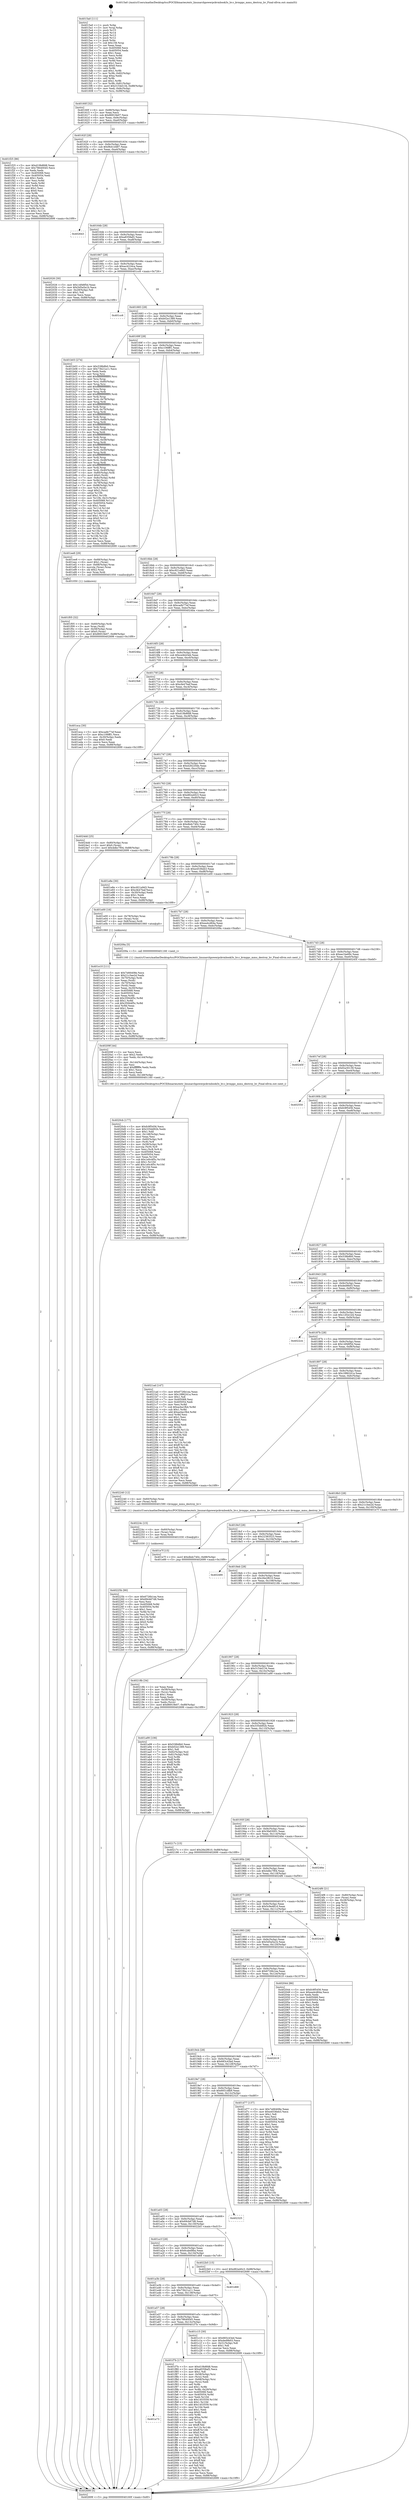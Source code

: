 digraph "0x4015a0" {
  label = "0x4015a0 (/mnt/c/Users/mathe/Desktop/tcc/POCII/binaries/extr_linuxarchpowerpckvmbook3s_hv.c_kvmppc_mmu_destroy_hv_Final-ollvm.out::main(0))"
  labelloc = "t"
  node[shape=record]

  Entry [label="",width=0.3,height=0.3,shape=circle,fillcolor=black,style=filled]
  "0x40160f" [label="{
     0x40160f [32]\l
     | [instrs]\l
     &nbsp;&nbsp;0x40160f \<+6\>: mov -0x88(%rbp),%eax\l
     &nbsp;&nbsp;0x401615 \<+2\>: mov %eax,%ecx\l
     &nbsp;&nbsp;0x401617 \<+6\>: sub $0x86919e07,%ecx\l
     &nbsp;&nbsp;0x40161d \<+6\>: mov %eax,-0x9c(%rbp)\l
     &nbsp;&nbsp;0x401623 \<+6\>: mov %ecx,-0xa0(%rbp)\l
     &nbsp;&nbsp;0x401629 \<+6\>: je 0000000000401f25 \<main+0x985\>\l
  }"]
  "0x401f25" [label="{
     0x401f25 [86]\l
     | [instrs]\l
     &nbsp;&nbsp;0x401f25 \<+5\>: mov $0xd19b8fd8,%eax\l
     &nbsp;&nbsp;0x401f2a \<+5\>: mov $0x78640045,%ecx\l
     &nbsp;&nbsp;0x401f2f \<+2\>: xor %edx,%edx\l
     &nbsp;&nbsp;0x401f31 \<+7\>: mov 0x405068,%esi\l
     &nbsp;&nbsp;0x401f38 \<+7\>: mov 0x405054,%edi\l
     &nbsp;&nbsp;0x401f3f \<+3\>: sub $0x1,%edx\l
     &nbsp;&nbsp;0x401f42 \<+3\>: mov %esi,%r8d\l
     &nbsp;&nbsp;0x401f45 \<+3\>: add %edx,%r8d\l
     &nbsp;&nbsp;0x401f48 \<+4\>: imul %r8d,%esi\l
     &nbsp;&nbsp;0x401f4c \<+3\>: and $0x1,%esi\l
     &nbsp;&nbsp;0x401f4f \<+3\>: cmp $0x0,%esi\l
     &nbsp;&nbsp;0x401f52 \<+4\>: sete %r9b\l
     &nbsp;&nbsp;0x401f56 \<+3\>: cmp $0xa,%edi\l
     &nbsp;&nbsp;0x401f59 \<+4\>: setl %r10b\l
     &nbsp;&nbsp;0x401f5d \<+3\>: mov %r9b,%r11b\l
     &nbsp;&nbsp;0x401f60 \<+3\>: and %r10b,%r11b\l
     &nbsp;&nbsp;0x401f63 \<+3\>: xor %r10b,%r9b\l
     &nbsp;&nbsp;0x401f66 \<+3\>: or %r9b,%r11b\l
     &nbsp;&nbsp;0x401f69 \<+4\>: test $0x1,%r11b\l
     &nbsp;&nbsp;0x401f6d \<+3\>: cmovne %ecx,%eax\l
     &nbsp;&nbsp;0x401f70 \<+6\>: mov %eax,-0x88(%rbp)\l
     &nbsp;&nbsp;0x401f76 \<+5\>: jmp 0000000000402699 \<main+0x10f9\>\l
  }"]
  "0x40162f" [label="{
     0x40162f [28]\l
     | [instrs]\l
     &nbsp;&nbsp;0x40162f \<+5\>: jmp 0000000000401634 \<main+0x94\>\l
     &nbsp;&nbsp;0x401634 \<+6\>: mov -0x9c(%rbp),%eax\l
     &nbsp;&nbsp;0x40163a \<+5\>: sub $0x9b41d487,%eax\l
     &nbsp;&nbsp;0x40163f \<+6\>: mov %eax,-0xa4(%rbp)\l
     &nbsp;&nbsp;0x401645 \<+6\>: je 0000000000402643 \<main+0x10a3\>\l
  }"]
  Exit [label="",width=0.3,height=0.3,shape=circle,fillcolor=black,style=filled,peripheries=2]
  "0x402643" [label="{
     0x402643\l
  }", style=dashed]
  "0x40164b" [label="{
     0x40164b [28]\l
     | [instrs]\l
     &nbsp;&nbsp;0x40164b \<+5\>: jmp 0000000000401650 \<main+0xb0\>\l
     &nbsp;&nbsp;0x401650 \<+6\>: mov -0x9c(%rbp),%eax\l
     &nbsp;&nbsp;0x401656 \<+5\>: sub $0xa8358af2,%eax\l
     &nbsp;&nbsp;0x40165b \<+6\>: mov %eax,-0xa8(%rbp)\l
     &nbsp;&nbsp;0x401661 \<+6\>: je 0000000000402026 \<main+0xa86\>\l
  }"]
  "0x40225b" [label="{
     0x40225b [90]\l
     | [instrs]\l
     &nbsp;&nbsp;0x40225b \<+5\>: mov $0x6726b1ea,%ecx\l
     &nbsp;&nbsp;0x402260 \<+5\>: mov $0x69cb67d8,%edx\l
     &nbsp;&nbsp;0x402265 \<+2\>: xor %esi,%esi\l
     &nbsp;&nbsp;0x402267 \<+8\>: mov 0x405068,%r8d\l
     &nbsp;&nbsp;0x40226f \<+8\>: mov 0x405054,%r9d\l
     &nbsp;&nbsp;0x402277 \<+3\>: sub $0x1,%esi\l
     &nbsp;&nbsp;0x40227a \<+3\>: mov %r8d,%r10d\l
     &nbsp;&nbsp;0x40227d \<+3\>: add %esi,%r10d\l
     &nbsp;&nbsp;0x402280 \<+4\>: imul %r10d,%r8d\l
     &nbsp;&nbsp;0x402284 \<+4\>: and $0x1,%r8d\l
     &nbsp;&nbsp;0x402288 \<+4\>: cmp $0x0,%r8d\l
     &nbsp;&nbsp;0x40228c \<+4\>: sete %r11b\l
     &nbsp;&nbsp;0x402290 \<+4\>: cmp $0xa,%r9d\l
     &nbsp;&nbsp;0x402294 \<+3\>: setl %bl\l
     &nbsp;&nbsp;0x402297 \<+3\>: mov %r11b,%r14b\l
     &nbsp;&nbsp;0x40229a \<+3\>: and %bl,%r14b\l
     &nbsp;&nbsp;0x40229d \<+3\>: xor %bl,%r11b\l
     &nbsp;&nbsp;0x4022a0 \<+3\>: or %r11b,%r14b\l
     &nbsp;&nbsp;0x4022a3 \<+4\>: test $0x1,%r14b\l
     &nbsp;&nbsp;0x4022a7 \<+3\>: cmovne %edx,%ecx\l
     &nbsp;&nbsp;0x4022aa \<+6\>: mov %ecx,-0x88(%rbp)\l
     &nbsp;&nbsp;0x4022b0 \<+5\>: jmp 0000000000402699 \<main+0x10f9\>\l
  }"]
  "0x402026" [label="{
     0x402026 [30]\l
     | [instrs]\l
     &nbsp;&nbsp;0x402026 \<+5\>: mov $0x14f48f5d,%eax\l
     &nbsp;&nbsp;0x40202b \<+5\>: mov $0x5d5a5a1b,%ecx\l
     &nbsp;&nbsp;0x402030 \<+3\>: mov -0x29(%rbp),%dl\l
     &nbsp;&nbsp;0x402033 \<+3\>: test $0x1,%dl\l
     &nbsp;&nbsp;0x402036 \<+3\>: cmovne %ecx,%eax\l
     &nbsp;&nbsp;0x402039 \<+6\>: mov %eax,-0x88(%rbp)\l
     &nbsp;&nbsp;0x40203f \<+5\>: jmp 0000000000402699 \<main+0x10f9\>\l
  }"]
  "0x401667" [label="{
     0x401667 [28]\l
     | [instrs]\l
     &nbsp;&nbsp;0x401667 \<+5\>: jmp 000000000040166c \<main+0xcc\>\l
     &nbsp;&nbsp;0x40166c \<+6\>: mov -0x9c(%rbp),%eax\l
     &nbsp;&nbsp;0x401672 \<+5\>: sub $0xac4224ca,%eax\l
     &nbsp;&nbsp;0x401677 \<+6\>: mov %eax,-0xac(%rbp)\l
     &nbsp;&nbsp;0x40167d \<+6\>: je 0000000000401cc6 \<main+0x726\>\l
  }"]
  "0x40224c" [label="{
     0x40224c [15]\l
     | [instrs]\l
     &nbsp;&nbsp;0x40224c \<+4\>: mov -0x60(%rbp),%rax\l
     &nbsp;&nbsp;0x402250 \<+3\>: mov (%rax),%rax\l
     &nbsp;&nbsp;0x402253 \<+3\>: mov %rax,%rdi\l
     &nbsp;&nbsp;0x402256 \<+5\>: call 0000000000401030 \<free@plt\>\l
     | [calls]\l
     &nbsp;&nbsp;0x401030 \{1\} (unknown)\l
  }"]
  "0x401cc6" [label="{
     0x401cc6\l
  }", style=dashed]
  "0x401683" [label="{
     0x401683 [28]\l
     | [instrs]\l
     &nbsp;&nbsp;0x401683 \<+5\>: jmp 0000000000401688 \<main+0xe8\>\l
     &nbsp;&nbsp;0x401688 \<+6\>: mov -0x9c(%rbp),%eax\l
     &nbsp;&nbsp;0x40168e \<+5\>: sub $0xb02e1389,%eax\l
     &nbsp;&nbsp;0x401693 \<+6\>: mov %eax,-0xb0(%rbp)\l
     &nbsp;&nbsp;0x401699 \<+6\>: je 0000000000401b03 \<main+0x563\>\l
  }"]
  "0x4020cb" [label="{
     0x4020cb [177]\l
     | [instrs]\l
     &nbsp;&nbsp;0x4020cb \<+5\>: mov $0xfc9f5456,%ecx\l
     &nbsp;&nbsp;0x4020d0 \<+5\>: mov $0x335dd92b,%edx\l
     &nbsp;&nbsp;0x4020d5 \<+3\>: mov $0x1,%dil\l
     &nbsp;&nbsp;0x4020d8 \<+6\>: mov -0x148(%rbp),%esi\l
     &nbsp;&nbsp;0x4020de \<+3\>: imul %eax,%esi\l
     &nbsp;&nbsp;0x4020e1 \<+4\>: mov -0x60(%rbp),%r8\l
     &nbsp;&nbsp;0x4020e5 \<+3\>: mov (%r8),%r8\l
     &nbsp;&nbsp;0x4020e8 \<+4\>: mov -0x58(%rbp),%r9\l
     &nbsp;&nbsp;0x4020ec \<+3\>: movslq (%r9),%r9\l
     &nbsp;&nbsp;0x4020ef \<+4\>: mov %esi,(%r8,%r9,4)\l
     &nbsp;&nbsp;0x4020f3 \<+7\>: mov 0x405068,%eax\l
     &nbsp;&nbsp;0x4020fa \<+7\>: mov 0x405054,%esi\l
     &nbsp;&nbsp;0x402101 \<+3\>: mov %eax,%r10d\l
     &nbsp;&nbsp;0x402104 \<+7\>: sub $0x1e0c4f5c,%r10d\l
     &nbsp;&nbsp;0x40210b \<+4\>: sub $0x1,%r10d\l
     &nbsp;&nbsp;0x40210f \<+7\>: add $0x1e0c4f5c,%r10d\l
     &nbsp;&nbsp;0x402116 \<+4\>: imul %r10d,%eax\l
     &nbsp;&nbsp;0x40211a \<+3\>: and $0x1,%eax\l
     &nbsp;&nbsp;0x40211d \<+3\>: cmp $0x0,%eax\l
     &nbsp;&nbsp;0x402120 \<+4\>: sete %r11b\l
     &nbsp;&nbsp;0x402124 \<+3\>: cmp $0xa,%esi\l
     &nbsp;&nbsp;0x402127 \<+3\>: setl %bl\l
     &nbsp;&nbsp;0x40212a \<+3\>: mov %r11b,%r14b\l
     &nbsp;&nbsp;0x40212d \<+4\>: xor $0xff,%r14b\l
     &nbsp;&nbsp;0x402131 \<+3\>: mov %bl,%r15b\l
     &nbsp;&nbsp;0x402134 \<+4\>: xor $0xff,%r15b\l
     &nbsp;&nbsp;0x402138 \<+4\>: xor $0x0,%dil\l
     &nbsp;&nbsp;0x40213c \<+3\>: mov %r14b,%r12b\l
     &nbsp;&nbsp;0x40213f \<+4\>: and $0x0,%r12b\l
     &nbsp;&nbsp;0x402143 \<+3\>: and %dil,%r11b\l
     &nbsp;&nbsp;0x402146 \<+3\>: mov %r15b,%r13b\l
     &nbsp;&nbsp;0x402149 \<+4\>: and $0x0,%r13b\l
     &nbsp;&nbsp;0x40214d \<+3\>: and %dil,%bl\l
     &nbsp;&nbsp;0x402150 \<+3\>: or %r11b,%r12b\l
     &nbsp;&nbsp;0x402153 \<+3\>: or %bl,%r13b\l
     &nbsp;&nbsp;0x402156 \<+3\>: xor %r13b,%r12b\l
     &nbsp;&nbsp;0x402159 \<+3\>: or %r15b,%r14b\l
     &nbsp;&nbsp;0x40215c \<+4\>: xor $0xff,%r14b\l
     &nbsp;&nbsp;0x402160 \<+4\>: or $0x0,%dil\l
     &nbsp;&nbsp;0x402164 \<+3\>: and %dil,%r14b\l
     &nbsp;&nbsp;0x402167 \<+3\>: or %r14b,%r12b\l
     &nbsp;&nbsp;0x40216a \<+4\>: test $0x1,%r12b\l
     &nbsp;&nbsp;0x40216e \<+3\>: cmovne %edx,%ecx\l
     &nbsp;&nbsp;0x402171 \<+6\>: mov %ecx,-0x88(%rbp)\l
     &nbsp;&nbsp;0x402177 \<+5\>: jmp 0000000000402699 \<main+0x10f9\>\l
  }"]
  "0x401b03" [label="{
     0x401b03 [274]\l
     | [instrs]\l
     &nbsp;&nbsp;0x401b03 \<+5\>: mov $0x538b8b0,%eax\l
     &nbsp;&nbsp;0x401b08 \<+5\>: mov $0x73b21a11,%ecx\l
     &nbsp;&nbsp;0x401b0d \<+2\>: xor %edx,%edx\l
     &nbsp;&nbsp;0x401b0f \<+3\>: mov %rsp,%rsi\l
     &nbsp;&nbsp;0x401b12 \<+4\>: add $0xfffffffffffffff0,%rsi\l
     &nbsp;&nbsp;0x401b16 \<+3\>: mov %rsi,%rsp\l
     &nbsp;&nbsp;0x401b19 \<+4\>: mov %rsi,-0x80(%rbp)\l
     &nbsp;&nbsp;0x401b1d \<+3\>: mov %rsp,%rsi\l
     &nbsp;&nbsp;0x401b20 \<+4\>: add $0xfffffffffffffff0,%rsi\l
     &nbsp;&nbsp;0x401b24 \<+3\>: mov %rsi,%rsp\l
     &nbsp;&nbsp;0x401b27 \<+3\>: mov %rsp,%rdi\l
     &nbsp;&nbsp;0x401b2a \<+4\>: add $0xfffffffffffffff0,%rdi\l
     &nbsp;&nbsp;0x401b2e \<+3\>: mov %rdi,%rsp\l
     &nbsp;&nbsp;0x401b31 \<+4\>: mov %rdi,-0x78(%rbp)\l
     &nbsp;&nbsp;0x401b35 \<+3\>: mov %rsp,%rdi\l
     &nbsp;&nbsp;0x401b38 \<+4\>: add $0xfffffffffffffff0,%rdi\l
     &nbsp;&nbsp;0x401b3c \<+3\>: mov %rdi,%rsp\l
     &nbsp;&nbsp;0x401b3f \<+4\>: mov %rdi,-0x70(%rbp)\l
     &nbsp;&nbsp;0x401b43 \<+3\>: mov %rsp,%rdi\l
     &nbsp;&nbsp;0x401b46 \<+4\>: add $0xfffffffffffffff0,%rdi\l
     &nbsp;&nbsp;0x401b4a \<+3\>: mov %rdi,%rsp\l
     &nbsp;&nbsp;0x401b4d \<+4\>: mov %rdi,-0x68(%rbp)\l
     &nbsp;&nbsp;0x401b51 \<+3\>: mov %rsp,%rdi\l
     &nbsp;&nbsp;0x401b54 \<+4\>: add $0xfffffffffffffff0,%rdi\l
     &nbsp;&nbsp;0x401b58 \<+3\>: mov %rdi,%rsp\l
     &nbsp;&nbsp;0x401b5b \<+4\>: mov %rdi,-0x60(%rbp)\l
     &nbsp;&nbsp;0x401b5f \<+3\>: mov %rsp,%rdi\l
     &nbsp;&nbsp;0x401b62 \<+4\>: add $0xfffffffffffffff0,%rdi\l
     &nbsp;&nbsp;0x401b66 \<+3\>: mov %rdi,%rsp\l
     &nbsp;&nbsp;0x401b69 \<+4\>: mov %rdi,-0x58(%rbp)\l
     &nbsp;&nbsp;0x401b6d \<+3\>: mov %rsp,%rdi\l
     &nbsp;&nbsp;0x401b70 \<+4\>: add $0xfffffffffffffff0,%rdi\l
     &nbsp;&nbsp;0x401b74 \<+3\>: mov %rdi,%rsp\l
     &nbsp;&nbsp;0x401b77 \<+4\>: mov %rdi,-0x50(%rbp)\l
     &nbsp;&nbsp;0x401b7b \<+3\>: mov %rsp,%rdi\l
     &nbsp;&nbsp;0x401b7e \<+4\>: add $0xfffffffffffffff0,%rdi\l
     &nbsp;&nbsp;0x401b82 \<+3\>: mov %rdi,%rsp\l
     &nbsp;&nbsp;0x401b85 \<+4\>: mov %rdi,-0x48(%rbp)\l
     &nbsp;&nbsp;0x401b89 \<+3\>: mov %rsp,%rdi\l
     &nbsp;&nbsp;0x401b8c \<+4\>: add $0xfffffffffffffff0,%rdi\l
     &nbsp;&nbsp;0x401b90 \<+3\>: mov %rdi,%rsp\l
     &nbsp;&nbsp;0x401b93 \<+4\>: mov %rdi,-0x40(%rbp)\l
     &nbsp;&nbsp;0x401b97 \<+4\>: mov -0x80(%rbp),%rdi\l
     &nbsp;&nbsp;0x401b9b \<+6\>: movl $0x0,(%rdi)\l
     &nbsp;&nbsp;0x401ba1 \<+7\>: mov -0x8c(%rbp),%r8d\l
     &nbsp;&nbsp;0x401ba8 \<+3\>: mov %r8d,(%rsi)\l
     &nbsp;&nbsp;0x401bab \<+4\>: mov -0x78(%rbp),%rdi\l
     &nbsp;&nbsp;0x401baf \<+7\>: mov -0x98(%rbp),%r9\l
     &nbsp;&nbsp;0x401bb6 \<+3\>: mov %r9,(%rdi)\l
     &nbsp;&nbsp;0x401bb9 \<+3\>: cmpl $0x2,(%rsi)\l
     &nbsp;&nbsp;0x401bbc \<+4\>: setne %r10b\l
     &nbsp;&nbsp;0x401bc0 \<+4\>: and $0x1,%r10b\l
     &nbsp;&nbsp;0x401bc4 \<+4\>: mov %r10b,-0x31(%rbp)\l
     &nbsp;&nbsp;0x401bc8 \<+8\>: mov 0x405068,%r11d\l
     &nbsp;&nbsp;0x401bd0 \<+7\>: mov 0x405054,%ebx\l
     &nbsp;&nbsp;0x401bd7 \<+3\>: sub $0x1,%edx\l
     &nbsp;&nbsp;0x401bda \<+3\>: mov %r11d,%r14d\l
     &nbsp;&nbsp;0x401bdd \<+3\>: add %edx,%r14d\l
     &nbsp;&nbsp;0x401be0 \<+4\>: imul %r14d,%r11d\l
     &nbsp;&nbsp;0x401be4 \<+4\>: and $0x1,%r11d\l
     &nbsp;&nbsp;0x401be8 \<+4\>: cmp $0x0,%r11d\l
     &nbsp;&nbsp;0x401bec \<+4\>: sete %r10b\l
     &nbsp;&nbsp;0x401bf0 \<+3\>: cmp $0xa,%ebx\l
     &nbsp;&nbsp;0x401bf3 \<+4\>: setl %r15b\l
     &nbsp;&nbsp;0x401bf7 \<+3\>: mov %r10b,%r12b\l
     &nbsp;&nbsp;0x401bfa \<+3\>: and %r15b,%r12b\l
     &nbsp;&nbsp;0x401bfd \<+3\>: xor %r15b,%r10b\l
     &nbsp;&nbsp;0x401c00 \<+3\>: or %r10b,%r12b\l
     &nbsp;&nbsp;0x401c03 \<+4\>: test $0x1,%r12b\l
     &nbsp;&nbsp;0x401c07 \<+3\>: cmovne %ecx,%eax\l
     &nbsp;&nbsp;0x401c0a \<+6\>: mov %eax,-0x88(%rbp)\l
     &nbsp;&nbsp;0x401c10 \<+5\>: jmp 0000000000402699 \<main+0x10f9\>\l
  }"]
  "0x40169f" [label="{
     0x40169f [28]\l
     | [instrs]\l
     &nbsp;&nbsp;0x40169f \<+5\>: jmp 00000000004016a4 \<main+0x104\>\l
     &nbsp;&nbsp;0x4016a4 \<+6\>: mov -0x9c(%rbp),%eax\l
     &nbsp;&nbsp;0x4016aa \<+5\>: sub $0xc106fff1,%eax\l
     &nbsp;&nbsp;0x4016af \<+6\>: mov %eax,-0xb4(%rbp)\l
     &nbsp;&nbsp;0x4016b5 \<+6\>: je 0000000000401ee8 \<main+0x948\>\l
  }"]
  "0x40209f" [label="{
     0x40209f [44]\l
     | [instrs]\l
     &nbsp;&nbsp;0x40209f \<+2\>: xor %ecx,%ecx\l
     &nbsp;&nbsp;0x4020a1 \<+5\>: mov $0x2,%edx\l
     &nbsp;&nbsp;0x4020a6 \<+6\>: mov %edx,-0x144(%rbp)\l
     &nbsp;&nbsp;0x4020ac \<+1\>: cltd\l
     &nbsp;&nbsp;0x4020ad \<+6\>: mov -0x144(%rbp),%esi\l
     &nbsp;&nbsp;0x4020b3 \<+2\>: idiv %esi\l
     &nbsp;&nbsp;0x4020b5 \<+6\>: imul $0xfffffffe,%edx,%edx\l
     &nbsp;&nbsp;0x4020bb \<+3\>: sub $0x1,%ecx\l
     &nbsp;&nbsp;0x4020be \<+2\>: sub %ecx,%edx\l
     &nbsp;&nbsp;0x4020c0 \<+6\>: mov %edx,-0x148(%rbp)\l
     &nbsp;&nbsp;0x4020c6 \<+5\>: call 0000000000401160 \<next_i\>\l
     | [calls]\l
     &nbsp;&nbsp;0x401160 \{1\} (/mnt/c/Users/mathe/Desktop/tcc/POCII/binaries/extr_linuxarchpowerpckvmbook3s_hv.c_kvmppc_mmu_destroy_hv_Final-ollvm.out::next_i)\l
  }"]
  "0x401ee8" [label="{
     0x401ee8 [29]\l
     | [instrs]\l
     &nbsp;&nbsp;0x401ee8 \<+4\>: mov -0x68(%rbp),%rax\l
     &nbsp;&nbsp;0x401eec \<+6\>: movl $0x1,(%rax)\l
     &nbsp;&nbsp;0x401ef2 \<+4\>: mov -0x68(%rbp),%rax\l
     &nbsp;&nbsp;0x401ef6 \<+3\>: movslq (%rax),%rax\l
     &nbsp;&nbsp;0x401ef9 \<+4\>: shl $0x2,%rax\l
     &nbsp;&nbsp;0x401efd \<+3\>: mov %rax,%rdi\l
     &nbsp;&nbsp;0x401f00 \<+5\>: call 0000000000401050 \<malloc@plt\>\l
     | [calls]\l
     &nbsp;&nbsp;0x401050 \{1\} (unknown)\l
  }"]
  "0x4016bb" [label="{
     0x4016bb [28]\l
     | [instrs]\l
     &nbsp;&nbsp;0x4016bb \<+5\>: jmp 00000000004016c0 \<main+0x120\>\l
     &nbsp;&nbsp;0x4016c0 \<+6\>: mov -0x9c(%rbp),%eax\l
     &nbsp;&nbsp;0x4016c6 \<+5\>: sub $0xc921e9d3,%eax\l
     &nbsp;&nbsp;0x4016cb \<+6\>: mov %eax,-0xb8(%rbp)\l
     &nbsp;&nbsp;0x4016d1 \<+6\>: je 0000000000401eac \<main+0x90c\>\l
  }"]
  "0x401a73" [label="{
     0x401a73\l
  }", style=dashed]
  "0x401eac" [label="{
     0x401eac\l
  }", style=dashed]
  "0x4016d7" [label="{
     0x4016d7 [28]\l
     | [instrs]\l
     &nbsp;&nbsp;0x4016d7 \<+5\>: jmp 00000000004016dc \<main+0x13c\>\l
     &nbsp;&nbsp;0x4016dc \<+6\>: mov -0x9c(%rbp),%eax\l
     &nbsp;&nbsp;0x4016e2 \<+5\>: sub $0xcadb77ef,%eax\l
     &nbsp;&nbsp;0x4016e7 \<+6\>: mov %eax,-0xbc(%rbp)\l
     &nbsp;&nbsp;0x4016ed \<+6\>: je 00000000004024ba \<main+0xf1a\>\l
  }"]
  "0x401f7b" [label="{
     0x401f7b [171]\l
     | [instrs]\l
     &nbsp;&nbsp;0x401f7b \<+5\>: mov $0xd19b8fd8,%eax\l
     &nbsp;&nbsp;0x401f80 \<+5\>: mov $0xa8358af2,%ecx\l
     &nbsp;&nbsp;0x401f85 \<+2\>: mov $0x1,%dl\l
     &nbsp;&nbsp;0x401f87 \<+4\>: mov -0x58(%rbp),%rsi\l
     &nbsp;&nbsp;0x401f8b \<+2\>: mov (%rsi),%edi\l
     &nbsp;&nbsp;0x401f8d \<+4\>: mov -0x68(%rbp),%rsi\l
     &nbsp;&nbsp;0x401f91 \<+2\>: cmp (%rsi),%edi\l
     &nbsp;&nbsp;0x401f93 \<+4\>: setl %r8b\l
     &nbsp;&nbsp;0x401f97 \<+4\>: and $0x1,%r8b\l
     &nbsp;&nbsp;0x401f9b \<+4\>: mov %r8b,-0x29(%rbp)\l
     &nbsp;&nbsp;0x401f9f \<+7\>: mov 0x405068,%edi\l
     &nbsp;&nbsp;0x401fa6 \<+8\>: mov 0x405054,%r9d\l
     &nbsp;&nbsp;0x401fae \<+3\>: mov %edi,%r10d\l
     &nbsp;&nbsp;0x401fb1 \<+7\>: sub $0x1453559,%r10d\l
     &nbsp;&nbsp;0x401fb8 \<+4\>: sub $0x1,%r10d\l
     &nbsp;&nbsp;0x401fbc \<+7\>: add $0x1453559,%r10d\l
     &nbsp;&nbsp;0x401fc3 \<+4\>: imul %r10d,%edi\l
     &nbsp;&nbsp;0x401fc7 \<+3\>: and $0x1,%edi\l
     &nbsp;&nbsp;0x401fca \<+3\>: cmp $0x0,%edi\l
     &nbsp;&nbsp;0x401fcd \<+4\>: sete %r8b\l
     &nbsp;&nbsp;0x401fd1 \<+4\>: cmp $0xa,%r9d\l
     &nbsp;&nbsp;0x401fd5 \<+4\>: setl %r11b\l
     &nbsp;&nbsp;0x401fd9 \<+3\>: mov %r8b,%bl\l
     &nbsp;&nbsp;0x401fdc \<+3\>: xor $0xff,%bl\l
     &nbsp;&nbsp;0x401fdf \<+3\>: mov %r11b,%r14b\l
     &nbsp;&nbsp;0x401fe2 \<+4\>: xor $0xff,%r14b\l
     &nbsp;&nbsp;0x401fe6 \<+3\>: xor $0x0,%dl\l
     &nbsp;&nbsp;0x401fe9 \<+3\>: mov %bl,%r15b\l
     &nbsp;&nbsp;0x401fec \<+4\>: and $0x0,%r15b\l
     &nbsp;&nbsp;0x401ff0 \<+3\>: and %dl,%r8b\l
     &nbsp;&nbsp;0x401ff3 \<+3\>: mov %r14b,%r12b\l
     &nbsp;&nbsp;0x401ff6 \<+4\>: and $0x0,%r12b\l
     &nbsp;&nbsp;0x401ffa \<+3\>: and %dl,%r11b\l
     &nbsp;&nbsp;0x401ffd \<+3\>: or %r8b,%r15b\l
     &nbsp;&nbsp;0x402000 \<+3\>: or %r11b,%r12b\l
     &nbsp;&nbsp;0x402003 \<+3\>: xor %r12b,%r15b\l
     &nbsp;&nbsp;0x402006 \<+3\>: or %r14b,%bl\l
     &nbsp;&nbsp;0x402009 \<+3\>: xor $0xff,%bl\l
     &nbsp;&nbsp;0x40200c \<+3\>: or $0x0,%dl\l
     &nbsp;&nbsp;0x40200f \<+2\>: and %dl,%bl\l
     &nbsp;&nbsp;0x402011 \<+3\>: or %bl,%r15b\l
     &nbsp;&nbsp;0x402014 \<+4\>: test $0x1,%r15b\l
     &nbsp;&nbsp;0x402018 \<+3\>: cmovne %ecx,%eax\l
     &nbsp;&nbsp;0x40201b \<+6\>: mov %eax,-0x88(%rbp)\l
     &nbsp;&nbsp;0x402021 \<+5\>: jmp 0000000000402699 \<main+0x10f9\>\l
  }"]
  "0x4024ba" [label="{
     0x4024ba\l
  }", style=dashed]
  "0x4016f3" [label="{
     0x4016f3 [28]\l
     | [instrs]\l
     &nbsp;&nbsp;0x4016f3 \<+5\>: jmp 00000000004016f8 \<main+0x158\>\l
     &nbsp;&nbsp;0x4016f8 \<+6\>: mov -0x9c(%rbp),%eax\l
     &nbsp;&nbsp;0x4016fe \<+5\>: sub $0xce4b43eb,%eax\l
     &nbsp;&nbsp;0x401703 \<+6\>: mov %eax,-0xc0(%rbp)\l
     &nbsp;&nbsp;0x401709 \<+6\>: je 00000000004023b8 \<main+0xe18\>\l
  }"]
  "0x401f05" [label="{
     0x401f05 [32]\l
     | [instrs]\l
     &nbsp;&nbsp;0x401f05 \<+4\>: mov -0x60(%rbp),%rdi\l
     &nbsp;&nbsp;0x401f09 \<+3\>: mov %rax,(%rdi)\l
     &nbsp;&nbsp;0x401f0c \<+4\>: mov -0x58(%rbp),%rax\l
     &nbsp;&nbsp;0x401f10 \<+6\>: movl $0x0,(%rax)\l
     &nbsp;&nbsp;0x401f16 \<+10\>: movl $0x86919e07,-0x88(%rbp)\l
     &nbsp;&nbsp;0x401f20 \<+5\>: jmp 0000000000402699 \<main+0x10f9\>\l
  }"]
  "0x4023b8" [label="{
     0x4023b8\l
  }", style=dashed]
  "0x40170f" [label="{
     0x40170f [28]\l
     | [instrs]\l
     &nbsp;&nbsp;0x40170f \<+5\>: jmp 0000000000401714 \<main+0x174\>\l
     &nbsp;&nbsp;0x401714 \<+6\>: mov -0x9c(%rbp),%eax\l
     &nbsp;&nbsp;0x40171a \<+5\>: sub $0xcfe47baf,%eax\l
     &nbsp;&nbsp;0x40171f \<+6\>: mov %eax,-0xc4(%rbp)\l
     &nbsp;&nbsp;0x401725 \<+6\>: je 0000000000401eca \<main+0x92a\>\l
  }"]
  "0x401e10" [label="{
     0x401e10 [111]\l
     | [instrs]\l
     &nbsp;&nbsp;0x401e10 \<+5\>: mov $0x7e66408e,%ecx\l
     &nbsp;&nbsp;0x401e15 \<+5\>: mov $0x21c3ee2d,%edx\l
     &nbsp;&nbsp;0x401e1a \<+4\>: mov -0x70(%rbp),%rdi\l
     &nbsp;&nbsp;0x401e1e \<+2\>: mov %eax,(%rdi)\l
     &nbsp;&nbsp;0x401e20 \<+4\>: mov -0x70(%rbp),%rdi\l
     &nbsp;&nbsp;0x401e24 \<+2\>: mov (%rdi),%eax\l
     &nbsp;&nbsp;0x401e26 \<+3\>: mov %eax,-0x30(%rbp)\l
     &nbsp;&nbsp;0x401e29 \<+7\>: mov 0x405068,%eax\l
     &nbsp;&nbsp;0x401e30 \<+7\>: mov 0x405054,%esi\l
     &nbsp;&nbsp;0x401e37 \<+3\>: mov %eax,%r8d\l
     &nbsp;&nbsp;0x401e3a \<+7\>: add $0x35944f5c,%r8d\l
     &nbsp;&nbsp;0x401e41 \<+4\>: sub $0x1,%r8d\l
     &nbsp;&nbsp;0x401e45 \<+7\>: sub $0x35944f5c,%r8d\l
     &nbsp;&nbsp;0x401e4c \<+4\>: imul %r8d,%eax\l
     &nbsp;&nbsp;0x401e50 \<+3\>: and $0x1,%eax\l
     &nbsp;&nbsp;0x401e53 \<+3\>: cmp $0x0,%eax\l
     &nbsp;&nbsp;0x401e56 \<+4\>: sete %r9b\l
     &nbsp;&nbsp;0x401e5a \<+3\>: cmp $0xa,%esi\l
     &nbsp;&nbsp;0x401e5d \<+4\>: setl %r10b\l
     &nbsp;&nbsp;0x401e61 \<+3\>: mov %r9b,%r11b\l
     &nbsp;&nbsp;0x401e64 \<+3\>: and %r10b,%r11b\l
     &nbsp;&nbsp;0x401e67 \<+3\>: xor %r10b,%r9b\l
     &nbsp;&nbsp;0x401e6a \<+3\>: or %r9b,%r11b\l
     &nbsp;&nbsp;0x401e6d \<+4\>: test $0x1,%r11b\l
     &nbsp;&nbsp;0x401e71 \<+3\>: cmovne %edx,%ecx\l
     &nbsp;&nbsp;0x401e74 \<+6\>: mov %ecx,-0x88(%rbp)\l
     &nbsp;&nbsp;0x401e7a \<+5\>: jmp 0000000000402699 \<main+0x10f9\>\l
  }"]
  "0x401eca" [label="{
     0x401eca [30]\l
     | [instrs]\l
     &nbsp;&nbsp;0x401eca \<+5\>: mov $0xcadb77ef,%eax\l
     &nbsp;&nbsp;0x401ecf \<+5\>: mov $0xc106fff1,%ecx\l
     &nbsp;&nbsp;0x401ed4 \<+3\>: mov -0x30(%rbp),%edx\l
     &nbsp;&nbsp;0x401ed7 \<+3\>: cmp $0x0,%edx\l
     &nbsp;&nbsp;0x401eda \<+3\>: cmove %ecx,%eax\l
     &nbsp;&nbsp;0x401edd \<+6\>: mov %eax,-0x88(%rbp)\l
     &nbsp;&nbsp;0x401ee3 \<+5\>: jmp 0000000000402699 \<main+0x10f9\>\l
  }"]
  "0x40172b" [label="{
     0x40172b [28]\l
     | [instrs]\l
     &nbsp;&nbsp;0x40172b \<+5\>: jmp 0000000000401730 \<main+0x190\>\l
     &nbsp;&nbsp;0x401730 \<+6\>: mov -0x9c(%rbp),%eax\l
     &nbsp;&nbsp;0x401736 \<+5\>: sub $0xd19b8fd8,%eax\l
     &nbsp;&nbsp;0x40173b \<+6\>: mov %eax,-0xc8(%rbp)\l
     &nbsp;&nbsp;0x401741 \<+6\>: je 000000000040259e \<main+0xffe\>\l
  }"]
  "0x401a57" [label="{
     0x401a57 [28]\l
     | [instrs]\l
     &nbsp;&nbsp;0x401a57 \<+5\>: jmp 0000000000401a5c \<main+0x4bc\>\l
     &nbsp;&nbsp;0x401a5c \<+6\>: mov -0x9c(%rbp),%eax\l
     &nbsp;&nbsp;0x401a62 \<+5\>: sub $0x78640045,%eax\l
     &nbsp;&nbsp;0x401a67 \<+6\>: mov %eax,-0x13c(%rbp)\l
     &nbsp;&nbsp;0x401a6d \<+6\>: je 0000000000401f7b \<main+0x9db\>\l
  }"]
  "0x40259e" [label="{
     0x40259e\l
  }", style=dashed]
  "0x401747" [label="{
     0x401747 [28]\l
     | [instrs]\l
     &nbsp;&nbsp;0x401747 \<+5\>: jmp 000000000040174c \<main+0x1ac\>\l
     &nbsp;&nbsp;0x40174c \<+6\>: mov -0x9c(%rbp),%eax\l
     &nbsp;&nbsp;0x401752 \<+5\>: sub $0xd28220de,%eax\l
     &nbsp;&nbsp;0x401757 \<+6\>: mov %eax,-0xcc(%rbp)\l
     &nbsp;&nbsp;0x40175d \<+6\>: je 0000000000402301 \<main+0xd61\>\l
  }"]
  "0x401c15" [label="{
     0x401c15 [30]\l
     | [instrs]\l
     &nbsp;&nbsp;0x401c15 \<+5\>: mov $0x683c43ed,%eax\l
     &nbsp;&nbsp;0x401c1a \<+5\>: mov $0xded9b03,%ecx\l
     &nbsp;&nbsp;0x401c1f \<+3\>: mov -0x31(%rbp),%dl\l
     &nbsp;&nbsp;0x401c22 \<+3\>: test $0x1,%dl\l
     &nbsp;&nbsp;0x401c25 \<+3\>: cmovne %ecx,%eax\l
     &nbsp;&nbsp;0x401c28 \<+6\>: mov %eax,-0x88(%rbp)\l
     &nbsp;&nbsp;0x401c2e \<+5\>: jmp 0000000000402699 \<main+0x10f9\>\l
  }"]
  "0x402301" [label="{
     0x402301\l
  }", style=dashed]
  "0x401763" [label="{
     0x401763 [28]\l
     | [instrs]\l
     &nbsp;&nbsp;0x401763 \<+5\>: jmp 0000000000401768 \<main+0x1c8\>\l
     &nbsp;&nbsp;0x401768 \<+6\>: mov -0x9c(%rbp),%eax\l
     &nbsp;&nbsp;0x40176e \<+5\>: sub $0xd82a40c3,%eax\l
     &nbsp;&nbsp;0x401773 \<+6\>: mov %eax,-0xd0(%rbp)\l
     &nbsp;&nbsp;0x401779 \<+6\>: je 00000000004024dd \<main+0xf3d\>\l
  }"]
  "0x401a3b" [label="{
     0x401a3b [28]\l
     | [instrs]\l
     &nbsp;&nbsp;0x401a3b \<+5\>: jmp 0000000000401a40 \<main+0x4a0\>\l
     &nbsp;&nbsp;0x401a40 \<+6\>: mov -0x9c(%rbp),%eax\l
     &nbsp;&nbsp;0x401a46 \<+5\>: sub $0x73b21a11,%eax\l
     &nbsp;&nbsp;0x401a4b \<+6\>: mov %eax,-0x138(%rbp)\l
     &nbsp;&nbsp;0x401a51 \<+6\>: je 0000000000401c15 \<main+0x675\>\l
  }"]
  "0x4024dd" [label="{
     0x4024dd [25]\l
     | [instrs]\l
     &nbsp;&nbsp;0x4024dd \<+4\>: mov -0x80(%rbp),%rax\l
     &nbsp;&nbsp;0x4024e1 \<+6\>: movl $0x0,(%rax)\l
     &nbsp;&nbsp;0x4024e7 \<+10\>: movl $0x4dbc7f04,-0x88(%rbp)\l
     &nbsp;&nbsp;0x4024f1 \<+5\>: jmp 0000000000402699 \<main+0x10f9\>\l
  }"]
  "0x40177f" [label="{
     0x40177f [28]\l
     | [instrs]\l
     &nbsp;&nbsp;0x40177f \<+5\>: jmp 0000000000401784 \<main+0x1e4\>\l
     &nbsp;&nbsp;0x401784 \<+6\>: mov -0x9c(%rbp),%eax\l
     &nbsp;&nbsp;0x40178a \<+5\>: sub $0xdbdc740c,%eax\l
     &nbsp;&nbsp;0x40178f \<+6\>: mov %eax,-0xd4(%rbp)\l
     &nbsp;&nbsp;0x401795 \<+6\>: je 0000000000401e8e \<main+0x8ee\>\l
  }"]
  "0x401d68" [label="{
     0x401d68\l
  }", style=dashed]
  "0x401e8e" [label="{
     0x401e8e [30]\l
     | [instrs]\l
     &nbsp;&nbsp;0x401e8e \<+5\>: mov $0xc921e9d3,%eax\l
     &nbsp;&nbsp;0x401e93 \<+5\>: mov $0xcfe47baf,%ecx\l
     &nbsp;&nbsp;0x401e98 \<+3\>: mov -0x30(%rbp),%edx\l
     &nbsp;&nbsp;0x401e9b \<+3\>: cmp $0x1,%edx\l
     &nbsp;&nbsp;0x401e9e \<+3\>: cmovl %ecx,%eax\l
     &nbsp;&nbsp;0x401ea1 \<+6\>: mov %eax,-0x88(%rbp)\l
     &nbsp;&nbsp;0x401ea7 \<+5\>: jmp 0000000000402699 \<main+0x10f9\>\l
  }"]
  "0x40179b" [label="{
     0x40179b [28]\l
     | [instrs]\l
     &nbsp;&nbsp;0x40179b \<+5\>: jmp 00000000004017a0 \<main+0x200\>\l
     &nbsp;&nbsp;0x4017a0 \<+6\>: mov -0x9c(%rbp),%eax\l
     &nbsp;&nbsp;0x4017a6 \<+5\>: sub $0xe4536eb3,%eax\l
     &nbsp;&nbsp;0x4017ab \<+6\>: mov %eax,-0xd8(%rbp)\l
     &nbsp;&nbsp;0x4017b1 \<+6\>: je 0000000000401e00 \<main+0x860\>\l
  }"]
  "0x401a1f" [label="{
     0x401a1f [28]\l
     | [instrs]\l
     &nbsp;&nbsp;0x401a1f \<+5\>: jmp 0000000000401a24 \<main+0x484\>\l
     &nbsp;&nbsp;0x401a24 \<+6\>: mov -0x9c(%rbp),%eax\l
     &nbsp;&nbsp;0x401a2a \<+5\>: sub $0x6cabd9ba,%eax\l
     &nbsp;&nbsp;0x401a2f \<+6\>: mov %eax,-0x134(%rbp)\l
     &nbsp;&nbsp;0x401a35 \<+6\>: je 0000000000401d68 \<main+0x7c8\>\l
  }"]
  "0x401e00" [label="{
     0x401e00 [16]\l
     | [instrs]\l
     &nbsp;&nbsp;0x401e00 \<+4\>: mov -0x78(%rbp),%rax\l
     &nbsp;&nbsp;0x401e04 \<+3\>: mov (%rax),%rax\l
     &nbsp;&nbsp;0x401e07 \<+4\>: mov 0x8(%rax),%rdi\l
     &nbsp;&nbsp;0x401e0b \<+5\>: call 0000000000401060 \<atoi@plt\>\l
     | [calls]\l
     &nbsp;&nbsp;0x401060 \{1\} (unknown)\l
  }"]
  "0x4017b7" [label="{
     0x4017b7 [28]\l
     | [instrs]\l
     &nbsp;&nbsp;0x4017b7 \<+5\>: jmp 00000000004017bc \<main+0x21c\>\l
     &nbsp;&nbsp;0x4017bc \<+6\>: mov -0x9c(%rbp),%eax\l
     &nbsp;&nbsp;0x4017c2 \<+5\>: sub $0xea4cd64a,%eax\l
     &nbsp;&nbsp;0x4017c7 \<+6\>: mov %eax,-0xdc(%rbp)\l
     &nbsp;&nbsp;0x4017cd \<+6\>: je 000000000040209a \<main+0xafa\>\l
  }"]
  "0x4022b5" [label="{
     0x4022b5 [15]\l
     | [instrs]\l
     &nbsp;&nbsp;0x4022b5 \<+10\>: movl $0xd82a40c3,-0x88(%rbp)\l
     &nbsp;&nbsp;0x4022bf \<+5\>: jmp 0000000000402699 \<main+0x10f9\>\l
  }"]
  "0x40209a" [label="{
     0x40209a [5]\l
     | [instrs]\l
     &nbsp;&nbsp;0x40209a \<+5\>: call 0000000000401160 \<next_i\>\l
     | [calls]\l
     &nbsp;&nbsp;0x401160 \{1\} (/mnt/c/Users/mathe/Desktop/tcc/POCII/binaries/extr_linuxarchpowerpckvmbook3s_hv.c_kvmppc_mmu_destroy_hv_Final-ollvm.out::next_i)\l
  }"]
  "0x4017d3" [label="{
     0x4017d3 [28]\l
     | [instrs]\l
     &nbsp;&nbsp;0x4017d3 \<+5\>: jmp 00000000004017d8 \<main+0x238\>\l
     &nbsp;&nbsp;0x4017d8 \<+6\>: mov -0x9c(%rbp),%eax\l
     &nbsp;&nbsp;0x4017de \<+5\>: sub $0xee1be69c,%eax\l
     &nbsp;&nbsp;0x4017e3 \<+6\>: mov %eax,-0xe0(%rbp)\l
     &nbsp;&nbsp;0x4017e9 \<+6\>: je 000000000040245f \<main+0xebf\>\l
  }"]
  "0x401a03" [label="{
     0x401a03 [28]\l
     | [instrs]\l
     &nbsp;&nbsp;0x401a03 \<+5\>: jmp 0000000000401a08 \<main+0x468\>\l
     &nbsp;&nbsp;0x401a08 \<+6\>: mov -0x9c(%rbp),%eax\l
     &nbsp;&nbsp;0x401a0e \<+5\>: sub $0x69cb67d8,%eax\l
     &nbsp;&nbsp;0x401a13 \<+6\>: mov %eax,-0x130(%rbp)\l
     &nbsp;&nbsp;0x401a19 \<+6\>: je 00000000004022b5 \<main+0xd15\>\l
  }"]
  "0x40245f" [label="{
     0x40245f\l
  }", style=dashed]
  "0x4017ef" [label="{
     0x4017ef [28]\l
     | [instrs]\l
     &nbsp;&nbsp;0x4017ef \<+5\>: jmp 00000000004017f4 \<main+0x254\>\l
     &nbsp;&nbsp;0x4017f4 \<+6\>: mov -0x9c(%rbp),%eax\l
     &nbsp;&nbsp;0x4017fa \<+5\>: sub $0xf2a30139,%eax\l
     &nbsp;&nbsp;0x4017ff \<+6\>: mov %eax,-0xe4(%rbp)\l
     &nbsp;&nbsp;0x401805 \<+6\>: je 0000000000402550 \<main+0xfb0\>\l
  }"]
  "0x402325" [label="{
     0x402325\l
  }", style=dashed]
  "0x402550" [label="{
     0x402550\l
  }", style=dashed]
  "0x40180b" [label="{
     0x40180b [28]\l
     | [instrs]\l
     &nbsp;&nbsp;0x40180b \<+5\>: jmp 0000000000401810 \<main+0x270\>\l
     &nbsp;&nbsp;0x401810 \<+6\>: mov -0x9c(%rbp),%eax\l
     &nbsp;&nbsp;0x401816 \<+5\>: sub $0xfc9f5456,%eax\l
     &nbsp;&nbsp;0x40181b \<+6\>: mov %eax,-0xe8(%rbp)\l
     &nbsp;&nbsp;0x401821 \<+6\>: je 00000000004025c3 \<main+0x1023\>\l
  }"]
  "0x4019e7" [label="{
     0x4019e7 [28]\l
     | [instrs]\l
     &nbsp;&nbsp;0x4019e7 \<+5\>: jmp 00000000004019ec \<main+0x44c\>\l
     &nbsp;&nbsp;0x4019ec \<+6\>: mov -0x9c(%rbp),%eax\l
     &nbsp;&nbsp;0x4019f2 \<+5\>: sub $0x6931dfb9,%eax\l
     &nbsp;&nbsp;0x4019f7 \<+6\>: mov %eax,-0x12c(%rbp)\l
     &nbsp;&nbsp;0x4019fd \<+6\>: je 0000000000402325 \<main+0xd85\>\l
  }"]
  "0x4025c3" [label="{
     0x4025c3\l
  }", style=dashed]
  "0x401827" [label="{
     0x401827 [28]\l
     | [instrs]\l
     &nbsp;&nbsp;0x401827 \<+5\>: jmp 000000000040182c \<main+0x28c\>\l
     &nbsp;&nbsp;0x40182c \<+6\>: mov -0x9c(%rbp),%eax\l
     &nbsp;&nbsp;0x401832 \<+5\>: sub $0x538b8b0,%eax\l
     &nbsp;&nbsp;0x401837 \<+6\>: mov %eax,-0xec(%rbp)\l
     &nbsp;&nbsp;0x40183d \<+6\>: je 000000000040250b \<main+0xf6b\>\l
  }"]
  "0x401d77" [label="{
     0x401d77 [137]\l
     | [instrs]\l
     &nbsp;&nbsp;0x401d77 \<+5\>: mov $0x7e66408e,%eax\l
     &nbsp;&nbsp;0x401d7c \<+5\>: mov $0xe4536eb3,%ecx\l
     &nbsp;&nbsp;0x401d81 \<+2\>: mov $0x1,%dl\l
     &nbsp;&nbsp;0x401d83 \<+2\>: xor %esi,%esi\l
     &nbsp;&nbsp;0x401d85 \<+7\>: mov 0x405068,%edi\l
     &nbsp;&nbsp;0x401d8c \<+8\>: mov 0x405054,%r8d\l
     &nbsp;&nbsp;0x401d94 \<+3\>: sub $0x1,%esi\l
     &nbsp;&nbsp;0x401d97 \<+3\>: mov %edi,%r9d\l
     &nbsp;&nbsp;0x401d9a \<+3\>: add %esi,%r9d\l
     &nbsp;&nbsp;0x401d9d \<+4\>: imul %r9d,%edi\l
     &nbsp;&nbsp;0x401da1 \<+3\>: and $0x1,%edi\l
     &nbsp;&nbsp;0x401da4 \<+3\>: cmp $0x0,%edi\l
     &nbsp;&nbsp;0x401da7 \<+4\>: sete %r10b\l
     &nbsp;&nbsp;0x401dab \<+4\>: cmp $0xa,%r8d\l
     &nbsp;&nbsp;0x401daf \<+4\>: setl %r11b\l
     &nbsp;&nbsp;0x401db3 \<+3\>: mov %r10b,%bl\l
     &nbsp;&nbsp;0x401db6 \<+3\>: xor $0xff,%bl\l
     &nbsp;&nbsp;0x401db9 \<+3\>: mov %r11b,%r14b\l
     &nbsp;&nbsp;0x401dbc \<+4\>: xor $0xff,%r14b\l
     &nbsp;&nbsp;0x401dc0 \<+3\>: xor $0x0,%dl\l
     &nbsp;&nbsp;0x401dc3 \<+3\>: mov %bl,%r15b\l
     &nbsp;&nbsp;0x401dc6 \<+4\>: and $0x0,%r15b\l
     &nbsp;&nbsp;0x401dca \<+3\>: and %dl,%r10b\l
     &nbsp;&nbsp;0x401dcd \<+3\>: mov %r14b,%r12b\l
     &nbsp;&nbsp;0x401dd0 \<+4\>: and $0x0,%r12b\l
     &nbsp;&nbsp;0x401dd4 \<+3\>: and %dl,%r11b\l
     &nbsp;&nbsp;0x401dd7 \<+3\>: or %r10b,%r15b\l
     &nbsp;&nbsp;0x401dda \<+3\>: or %r11b,%r12b\l
     &nbsp;&nbsp;0x401ddd \<+3\>: xor %r12b,%r15b\l
     &nbsp;&nbsp;0x401de0 \<+3\>: or %r14b,%bl\l
     &nbsp;&nbsp;0x401de3 \<+3\>: xor $0xff,%bl\l
     &nbsp;&nbsp;0x401de6 \<+3\>: or $0x0,%dl\l
     &nbsp;&nbsp;0x401de9 \<+2\>: and %dl,%bl\l
     &nbsp;&nbsp;0x401deb \<+3\>: or %bl,%r15b\l
     &nbsp;&nbsp;0x401dee \<+4\>: test $0x1,%r15b\l
     &nbsp;&nbsp;0x401df2 \<+3\>: cmovne %ecx,%eax\l
     &nbsp;&nbsp;0x401df5 \<+6\>: mov %eax,-0x88(%rbp)\l
     &nbsp;&nbsp;0x401dfb \<+5\>: jmp 0000000000402699 \<main+0x10f9\>\l
  }"]
  "0x40250b" [label="{
     0x40250b\l
  }", style=dashed]
  "0x401843" [label="{
     0x401843 [28]\l
     | [instrs]\l
     &nbsp;&nbsp;0x401843 \<+5\>: jmp 0000000000401848 \<main+0x2a8\>\l
     &nbsp;&nbsp;0x401848 \<+6\>: mov -0x9c(%rbp),%eax\l
     &nbsp;&nbsp;0x40184e \<+5\>: sub $0xded9b03,%eax\l
     &nbsp;&nbsp;0x401853 \<+6\>: mov %eax,-0xf0(%rbp)\l
     &nbsp;&nbsp;0x401859 \<+6\>: je 0000000000401c33 \<main+0x693\>\l
  }"]
  "0x4019cb" [label="{
     0x4019cb [28]\l
     | [instrs]\l
     &nbsp;&nbsp;0x4019cb \<+5\>: jmp 00000000004019d0 \<main+0x430\>\l
     &nbsp;&nbsp;0x4019d0 \<+6\>: mov -0x9c(%rbp),%eax\l
     &nbsp;&nbsp;0x4019d6 \<+5\>: sub $0x683c43ed,%eax\l
     &nbsp;&nbsp;0x4019db \<+6\>: mov %eax,-0x128(%rbp)\l
     &nbsp;&nbsp;0x4019e1 \<+6\>: je 0000000000401d77 \<main+0x7d7\>\l
  }"]
  "0x401c33" [label="{
     0x401c33\l
  }", style=dashed]
  "0x40185f" [label="{
     0x40185f [28]\l
     | [instrs]\l
     &nbsp;&nbsp;0x40185f \<+5\>: jmp 0000000000401864 \<main+0x2c4\>\l
     &nbsp;&nbsp;0x401864 \<+6\>: mov -0x9c(%rbp),%eax\l
     &nbsp;&nbsp;0x40186a \<+5\>: sub $0x12f2e1e4,%eax\l
     &nbsp;&nbsp;0x40186f \<+6\>: mov %eax,-0xf4(%rbp)\l
     &nbsp;&nbsp;0x401875 \<+6\>: je 00000000004022c4 \<main+0xd24\>\l
  }"]
  "0x402619" [label="{
     0x402619\l
  }", style=dashed]
  "0x4022c4" [label="{
     0x4022c4\l
  }", style=dashed]
  "0x40187b" [label="{
     0x40187b [28]\l
     | [instrs]\l
     &nbsp;&nbsp;0x40187b \<+5\>: jmp 0000000000401880 \<main+0x2e0\>\l
     &nbsp;&nbsp;0x401880 \<+6\>: mov -0x9c(%rbp),%eax\l
     &nbsp;&nbsp;0x401886 \<+5\>: sub $0x14f48f5d,%eax\l
     &nbsp;&nbsp;0x40188b \<+6\>: mov %eax,-0xf8(%rbp)\l
     &nbsp;&nbsp;0x401891 \<+6\>: je 00000000004021ad \<main+0xc0d\>\l
  }"]
  "0x4019af" [label="{
     0x4019af [28]\l
     | [instrs]\l
     &nbsp;&nbsp;0x4019af \<+5\>: jmp 00000000004019b4 \<main+0x414\>\l
     &nbsp;&nbsp;0x4019b4 \<+6\>: mov -0x9c(%rbp),%eax\l
     &nbsp;&nbsp;0x4019ba \<+5\>: sub $0x6726b1ea,%eax\l
     &nbsp;&nbsp;0x4019bf \<+6\>: mov %eax,-0x124(%rbp)\l
     &nbsp;&nbsp;0x4019c5 \<+6\>: je 0000000000402619 \<main+0x1079\>\l
  }"]
  "0x4021ad" [label="{
     0x4021ad [147]\l
     | [instrs]\l
     &nbsp;&nbsp;0x4021ad \<+5\>: mov $0x6726b1ea,%eax\l
     &nbsp;&nbsp;0x4021b2 \<+5\>: mov $0x1886241a,%ecx\l
     &nbsp;&nbsp;0x4021b7 \<+2\>: mov $0x1,%dl\l
     &nbsp;&nbsp;0x4021b9 \<+7\>: mov 0x405068,%esi\l
     &nbsp;&nbsp;0x4021c0 \<+7\>: mov 0x405054,%edi\l
     &nbsp;&nbsp;0x4021c7 \<+3\>: mov %esi,%r8d\l
     &nbsp;&nbsp;0x4021ca \<+7\>: sub $0xacba1fb4,%r8d\l
     &nbsp;&nbsp;0x4021d1 \<+4\>: sub $0x1,%r8d\l
     &nbsp;&nbsp;0x4021d5 \<+7\>: add $0xacba1fb4,%r8d\l
     &nbsp;&nbsp;0x4021dc \<+4\>: imul %r8d,%esi\l
     &nbsp;&nbsp;0x4021e0 \<+3\>: and $0x1,%esi\l
     &nbsp;&nbsp;0x4021e3 \<+3\>: cmp $0x0,%esi\l
     &nbsp;&nbsp;0x4021e6 \<+4\>: sete %r9b\l
     &nbsp;&nbsp;0x4021ea \<+3\>: cmp $0xa,%edi\l
     &nbsp;&nbsp;0x4021ed \<+4\>: setl %r10b\l
     &nbsp;&nbsp;0x4021f1 \<+3\>: mov %r9b,%r11b\l
     &nbsp;&nbsp;0x4021f4 \<+4\>: xor $0xff,%r11b\l
     &nbsp;&nbsp;0x4021f8 \<+3\>: mov %r10b,%bl\l
     &nbsp;&nbsp;0x4021fb \<+3\>: xor $0xff,%bl\l
     &nbsp;&nbsp;0x4021fe \<+3\>: xor $0x1,%dl\l
     &nbsp;&nbsp;0x402201 \<+3\>: mov %r11b,%r14b\l
     &nbsp;&nbsp;0x402204 \<+4\>: and $0xff,%r14b\l
     &nbsp;&nbsp;0x402208 \<+3\>: and %dl,%r9b\l
     &nbsp;&nbsp;0x40220b \<+3\>: mov %bl,%r15b\l
     &nbsp;&nbsp;0x40220e \<+4\>: and $0xff,%r15b\l
     &nbsp;&nbsp;0x402212 \<+3\>: and %dl,%r10b\l
     &nbsp;&nbsp;0x402215 \<+3\>: or %r9b,%r14b\l
     &nbsp;&nbsp;0x402218 \<+3\>: or %r10b,%r15b\l
     &nbsp;&nbsp;0x40221b \<+3\>: xor %r15b,%r14b\l
     &nbsp;&nbsp;0x40221e \<+3\>: or %bl,%r11b\l
     &nbsp;&nbsp;0x402221 \<+4\>: xor $0xff,%r11b\l
     &nbsp;&nbsp;0x402225 \<+3\>: or $0x1,%dl\l
     &nbsp;&nbsp;0x402228 \<+3\>: and %dl,%r11b\l
     &nbsp;&nbsp;0x40222b \<+3\>: or %r11b,%r14b\l
     &nbsp;&nbsp;0x40222e \<+4\>: test $0x1,%r14b\l
     &nbsp;&nbsp;0x402232 \<+3\>: cmovne %ecx,%eax\l
     &nbsp;&nbsp;0x402235 \<+6\>: mov %eax,-0x88(%rbp)\l
     &nbsp;&nbsp;0x40223b \<+5\>: jmp 0000000000402699 \<main+0x10f9\>\l
  }"]
  "0x401897" [label="{
     0x401897 [28]\l
     | [instrs]\l
     &nbsp;&nbsp;0x401897 \<+5\>: jmp 000000000040189c \<main+0x2fc\>\l
     &nbsp;&nbsp;0x40189c \<+6\>: mov -0x9c(%rbp),%eax\l
     &nbsp;&nbsp;0x4018a2 \<+5\>: sub $0x1886241a,%eax\l
     &nbsp;&nbsp;0x4018a7 \<+6\>: mov %eax,-0xfc(%rbp)\l
     &nbsp;&nbsp;0x4018ad \<+6\>: je 0000000000402240 \<main+0xca0\>\l
  }"]
  "0x402044" [label="{
     0x402044 [86]\l
     | [instrs]\l
     &nbsp;&nbsp;0x402044 \<+5\>: mov $0xfc9f5456,%eax\l
     &nbsp;&nbsp;0x402049 \<+5\>: mov $0xea4cd64a,%ecx\l
     &nbsp;&nbsp;0x40204e \<+2\>: xor %edx,%edx\l
     &nbsp;&nbsp;0x402050 \<+7\>: mov 0x405068,%esi\l
     &nbsp;&nbsp;0x402057 \<+7\>: mov 0x405054,%edi\l
     &nbsp;&nbsp;0x40205e \<+3\>: sub $0x1,%edx\l
     &nbsp;&nbsp;0x402061 \<+3\>: mov %esi,%r8d\l
     &nbsp;&nbsp;0x402064 \<+3\>: add %edx,%r8d\l
     &nbsp;&nbsp;0x402067 \<+4\>: imul %r8d,%esi\l
     &nbsp;&nbsp;0x40206b \<+3\>: and $0x1,%esi\l
     &nbsp;&nbsp;0x40206e \<+3\>: cmp $0x0,%esi\l
     &nbsp;&nbsp;0x402071 \<+4\>: sete %r9b\l
     &nbsp;&nbsp;0x402075 \<+3\>: cmp $0xa,%edi\l
     &nbsp;&nbsp;0x402078 \<+4\>: setl %r10b\l
     &nbsp;&nbsp;0x40207c \<+3\>: mov %r9b,%r11b\l
     &nbsp;&nbsp;0x40207f \<+3\>: and %r10b,%r11b\l
     &nbsp;&nbsp;0x402082 \<+3\>: xor %r10b,%r9b\l
     &nbsp;&nbsp;0x402085 \<+3\>: or %r9b,%r11b\l
     &nbsp;&nbsp;0x402088 \<+4\>: test $0x1,%r11b\l
     &nbsp;&nbsp;0x40208c \<+3\>: cmovne %ecx,%eax\l
     &nbsp;&nbsp;0x40208f \<+6\>: mov %eax,-0x88(%rbp)\l
     &nbsp;&nbsp;0x402095 \<+5\>: jmp 0000000000402699 \<main+0x10f9\>\l
  }"]
  "0x402240" [label="{
     0x402240 [12]\l
     | [instrs]\l
     &nbsp;&nbsp;0x402240 \<+4\>: mov -0x60(%rbp),%rax\l
     &nbsp;&nbsp;0x402244 \<+3\>: mov (%rax),%rdi\l
     &nbsp;&nbsp;0x402247 \<+5\>: call 0000000000401590 \<kvmppc_mmu_destroy_hv\>\l
     | [calls]\l
     &nbsp;&nbsp;0x401590 \{1\} (/mnt/c/Users/mathe/Desktop/tcc/POCII/binaries/extr_linuxarchpowerpckvmbook3s_hv.c_kvmppc_mmu_destroy_hv_Final-ollvm.out::kvmppc_mmu_destroy_hv)\l
  }"]
  "0x4018b3" [label="{
     0x4018b3 [28]\l
     | [instrs]\l
     &nbsp;&nbsp;0x4018b3 \<+5\>: jmp 00000000004018b8 \<main+0x318\>\l
     &nbsp;&nbsp;0x4018b8 \<+6\>: mov -0x9c(%rbp),%eax\l
     &nbsp;&nbsp;0x4018be \<+5\>: sub $0x21c3ee2d,%eax\l
     &nbsp;&nbsp;0x4018c3 \<+6\>: mov %eax,-0x100(%rbp)\l
     &nbsp;&nbsp;0x4018c9 \<+6\>: je 0000000000401e7f \<main+0x8df\>\l
  }"]
  "0x401993" [label="{
     0x401993 [28]\l
     | [instrs]\l
     &nbsp;&nbsp;0x401993 \<+5\>: jmp 0000000000401998 \<main+0x3f8\>\l
     &nbsp;&nbsp;0x401998 \<+6\>: mov -0x9c(%rbp),%eax\l
     &nbsp;&nbsp;0x40199e \<+5\>: sub $0x5d5a5a1b,%eax\l
     &nbsp;&nbsp;0x4019a3 \<+6\>: mov %eax,-0x120(%rbp)\l
     &nbsp;&nbsp;0x4019a9 \<+6\>: je 0000000000402044 \<main+0xaa4\>\l
  }"]
  "0x401e7f" [label="{
     0x401e7f [15]\l
     | [instrs]\l
     &nbsp;&nbsp;0x401e7f \<+10\>: movl $0xdbdc740c,-0x88(%rbp)\l
     &nbsp;&nbsp;0x401e89 \<+5\>: jmp 0000000000402699 \<main+0x10f9\>\l
  }"]
  "0x4018cf" [label="{
     0x4018cf [28]\l
     | [instrs]\l
     &nbsp;&nbsp;0x4018cf \<+5\>: jmp 00000000004018d4 \<main+0x334\>\l
     &nbsp;&nbsp;0x4018d4 \<+6\>: mov -0x9c(%rbp),%eax\l
     &nbsp;&nbsp;0x4018da \<+5\>: sub $0x22383523,%eax\l
     &nbsp;&nbsp;0x4018df \<+6\>: mov %eax,-0x104(%rbp)\l
     &nbsp;&nbsp;0x4018e5 \<+6\>: je 0000000000402490 \<main+0xef0\>\l
  }"]
  "0x4024c9" [label="{
     0x4024c9\l
  }", style=dashed]
  "0x402490" [label="{
     0x402490\l
  }", style=dashed]
  "0x4018eb" [label="{
     0x4018eb [28]\l
     | [instrs]\l
     &nbsp;&nbsp;0x4018eb \<+5\>: jmp 00000000004018f0 \<main+0x350\>\l
     &nbsp;&nbsp;0x4018f0 \<+6\>: mov -0x9c(%rbp),%eax\l
     &nbsp;&nbsp;0x4018f6 \<+5\>: sub $0x26e2f610,%eax\l
     &nbsp;&nbsp;0x4018fb \<+6\>: mov %eax,-0x108(%rbp)\l
     &nbsp;&nbsp;0x401901 \<+6\>: je 000000000040218b \<main+0xbeb\>\l
  }"]
  "0x401977" [label="{
     0x401977 [28]\l
     | [instrs]\l
     &nbsp;&nbsp;0x401977 \<+5\>: jmp 000000000040197c \<main+0x3dc\>\l
     &nbsp;&nbsp;0x40197c \<+6\>: mov -0x9c(%rbp),%eax\l
     &nbsp;&nbsp;0x401982 \<+5\>: sub $0x5c9e481d,%eax\l
     &nbsp;&nbsp;0x401987 \<+6\>: mov %eax,-0x11c(%rbp)\l
     &nbsp;&nbsp;0x40198d \<+6\>: je 00000000004024c9 \<main+0xf29\>\l
  }"]
  "0x40218b" [label="{
     0x40218b [34]\l
     | [instrs]\l
     &nbsp;&nbsp;0x40218b \<+2\>: xor %eax,%eax\l
     &nbsp;&nbsp;0x40218d \<+4\>: mov -0x58(%rbp),%rcx\l
     &nbsp;&nbsp;0x402191 \<+2\>: mov (%rcx),%edx\l
     &nbsp;&nbsp;0x402193 \<+3\>: sub $0x1,%eax\l
     &nbsp;&nbsp;0x402196 \<+2\>: sub %eax,%edx\l
     &nbsp;&nbsp;0x402198 \<+4\>: mov -0x58(%rbp),%rcx\l
     &nbsp;&nbsp;0x40219c \<+2\>: mov %edx,(%rcx)\l
     &nbsp;&nbsp;0x40219e \<+10\>: movl $0x86919e07,-0x88(%rbp)\l
     &nbsp;&nbsp;0x4021a8 \<+5\>: jmp 0000000000402699 \<main+0x10f9\>\l
  }"]
  "0x401907" [label="{
     0x401907 [28]\l
     | [instrs]\l
     &nbsp;&nbsp;0x401907 \<+5\>: jmp 000000000040190c \<main+0x36c\>\l
     &nbsp;&nbsp;0x40190c \<+6\>: mov -0x9c(%rbp),%eax\l
     &nbsp;&nbsp;0x401912 \<+5\>: sub $0x3154d134,%eax\l
     &nbsp;&nbsp;0x401917 \<+6\>: mov %eax,-0x10c(%rbp)\l
     &nbsp;&nbsp;0x40191d \<+6\>: je 0000000000401a99 \<main+0x4f9\>\l
  }"]
  "0x4024f6" [label="{
     0x4024f6 [21]\l
     | [instrs]\l
     &nbsp;&nbsp;0x4024f6 \<+4\>: mov -0x80(%rbp),%rax\l
     &nbsp;&nbsp;0x4024fa \<+2\>: mov (%rax),%eax\l
     &nbsp;&nbsp;0x4024fc \<+4\>: lea -0x28(%rbp),%rsp\l
     &nbsp;&nbsp;0x402500 \<+1\>: pop %rbx\l
     &nbsp;&nbsp;0x402501 \<+2\>: pop %r12\l
     &nbsp;&nbsp;0x402503 \<+2\>: pop %r13\l
     &nbsp;&nbsp;0x402505 \<+2\>: pop %r14\l
     &nbsp;&nbsp;0x402507 \<+2\>: pop %r15\l
     &nbsp;&nbsp;0x402509 \<+1\>: pop %rbp\l
     &nbsp;&nbsp;0x40250a \<+1\>: ret\l
  }"]
  "0x401a99" [label="{
     0x401a99 [106]\l
     | [instrs]\l
     &nbsp;&nbsp;0x401a99 \<+5\>: mov $0x538b8b0,%eax\l
     &nbsp;&nbsp;0x401a9e \<+5\>: mov $0xb02e1389,%ecx\l
     &nbsp;&nbsp;0x401aa3 \<+2\>: mov $0x1,%dl\l
     &nbsp;&nbsp;0x401aa5 \<+7\>: mov -0x82(%rbp),%sil\l
     &nbsp;&nbsp;0x401aac \<+7\>: mov -0x81(%rbp),%dil\l
     &nbsp;&nbsp;0x401ab3 \<+3\>: mov %sil,%r8b\l
     &nbsp;&nbsp;0x401ab6 \<+4\>: xor $0xff,%r8b\l
     &nbsp;&nbsp;0x401aba \<+3\>: mov %dil,%r9b\l
     &nbsp;&nbsp;0x401abd \<+4\>: xor $0xff,%r9b\l
     &nbsp;&nbsp;0x401ac1 \<+3\>: xor $0x1,%dl\l
     &nbsp;&nbsp;0x401ac4 \<+3\>: mov %r8b,%r10b\l
     &nbsp;&nbsp;0x401ac7 \<+4\>: and $0xff,%r10b\l
     &nbsp;&nbsp;0x401acb \<+3\>: and %dl,%sil\l
     &nbsp;&nbsp;0x401ace \<+3\>: mov %r9b,%r11b\l
     &nbsp;&nbsp;0x401ad1 \<+4\>: and $0xff,%r11b\l
     &nbsp;&nbsp;0x401ad5 \<+3\>: and %dl,%dil\l
     &nbsp;&nbsp;0x401ad8 \<+3\>: or %sil,%r10b\l
     &nbsp;&nbsp;0x401adb \<+3\>: or %dil,%r11b\l
     &nbsp;&nbsp;0x401ade \<+3\>: xor %r11b,%r10b\l
     &nbsp;&nbsp;0x401ae1 \<+3\>: or %r9b,%r8b\l
     &nbsp;&nbsp;0x401ae4 \<+4\>: xor $0xff,%r8b\l
     &nbsp;&nbsp;0x401ae8 \<+3\>: or $0x1,%dl\l
     &nbsp;&nbsp;0x401aeb \<+3\>: and %dl,%r8b\l
     &nbsp;&nbsp;0x401aee \<+3\>: or %r8b,%r10b\l
     &nbsp;&nbsp;0x401af1 \<+4\>: test $0x1,%r10b\l
     &nbsp;&nbsp;0x401af5 \<+3\>: cmovne %ecx,%eax\l
     &nbsp;&nbsp;0x401af8 \<+6\>: mov %eax,-0x88(%rbp)\l
     &nbsp;&nbsp;0x401afe \<+5\>: jmp 0000000000402699 \<main+0x10f9\>\l
  }"]
  "0x401923" [label="{
     0x401923 [28]\l
     | [instrs]\l
     &nbsp;&nbsp;0x401923 \<+5\>: jmp 0000000000401928 \<main+0x388\>\l
     &nbsp;&nbsp;0x401928 \<+6\>: mov -0x9c(%rbp),%eax\l
     &nbsp;&nbsp;0x40192e \<+5\>: sub $0x335dd92b,%eax\l
     &nbsp;&nbsp;0x401933 \<+6\>: mov %eax,-0x110(%rbp)\l
     &nbsp;&nbsp;0x401939 \<+6\>: je 000000000040217c \<main+0xbdc\>\l
  }"]
  "0x402699" [label="{
     0x402699 [5]\l
     | [instrs]\l
     &nbsp;&nbsp;0x402699 \<+5\>: jmp 000000000040160f \<main+0x6f\>\l
  }"]
  "0x4015a0" [label="{
     0x4015a0 [111]\l
     | [instrs]\l
     &nbsp;&nbsp;0x4015a0 \<+1\>: push %rbp\l
     &nbsp;&nbsp;0x4015a1 \<+3\>: mov %rsp,%rbp\l
     &nbsp;&nbsp;0x4015a4 \<+2\>: push %r15\l
     &nbsp;&nbsp;0x4015a6 \<+2\>: push %r14\l
     &nbsp;&nbsp;0x4015a8 \<+2\>: push %r13\l
     &nbsp;&nbsp;0x4015aa \<+2\>: push %r12\l
     &nbsp;&nbsp;0x4015ac \<+1\>: push %rbx\l
     &nbsp;&nbsp;0x4015ad \<+7\>: sub $0x158,%rsp\l
     &nbsp;&nbsp;0x4015b4 \<+2\>: xor %eax,%eax\l
     &nbsp;&nbsp;0x4015b6 \<+7\>: mov 0x405068,%ecx\l
     &nbsp;&nbsp;0x4015bd \<+7\>: mov 0x405054,%edx\l
     &nbsp;&nbsp;0x4015c4 \<+3\>: sub $0x1,%eax\l
     &nbsp;&nbsp;0x4015c7 \<+3\>: mov %ecx,%r8d\l
     &nbsp;&nbsp;0x4015ca \<+3\>: add %eax,%r8d\l
     &nbsp;&nbsp;0x4015cd \<+4\>: imul %r8d,%ecx\l
     &nbsp;&nbsp;0x4015d1 \<+3\>: and $0x1,%ecx\l
     &nbsp;&nbsp;0x4015d4 \<+3\>: cmp $0x0,%ecx\l
     &nbsp;&nbsp;0x4015d7 \<+4\>: sete %r9b\l
     &nbsp;&nbsp;0x4015db \<+4\>: and $0x1,%r9b\l
     &nbsp;&nbsp;0x4015df \<+7\>: mov %r9b,-0x82(%rbp)\l
     &nbsp;&nbsp;0x4015e6 \<+3\>: cmp $0xa,%edx\l
     &nbsp;&nbsp;0x4015e9 \<+4\>: setl %r9b\l
     &nbsp;&nbsp;0x4015ed \<+4\>: and $0x1,%r9b\l
     &nbsp;&nbsp;0x4015f1 \<+7\>: mov %r9b,-0x81(%rbp)\l
     &nbsp;&nbsp;0x4015f8 \<+10\>: movl $0x3154d134,-0x88(%rbp)\l
     &nbsp;&nbsp;0x401602 \<+6\>: mov %edi,-0x8c(%rbp)\l
     &nbsp;&nbsp;0x401608 \<+7\>: mov %rsi,-0x98(%rbp)\l
  }"]
  "0x40195b" [label="{
     0x40195b [28]\l
     | [instrs]\l
     &nbsp;&nbsp;0x40195b \<+5\>: jmp 0000000000401960 \<main+0x3c0\>\l
     &nbsp;&nbsp;0x401960 \<+6\>: mov -0x9c(%rbp),%eax\l
     &nbsp;&nbsp;0x401966 \<+5\>: sub $0x4dbc7f04,%eax\l
     &nbsp;&nbsp;0x40196b \<+6\>: mov %eax,-0x118(%rbp)\l
     &nbsp;&nbsp;0x401971 \<+6\>: je 00000000004024f6 \<main+0xf56\>\l
  }"]
  "0x40246e" [label="{
     0x40246e\l
  }", style=dashed]
  "0x40217c" [label="{
     0x40217c [15]\l
     | [instrs]\l
     &nbsp;&nbsp;0x40217c \<+10\>: movl $0x26e2f610,-0x88(%rbp)\l
     &nbsp;&nbsp;0x402186 \<+5\>: jmp 0000000000402699 \<main+0x10f9\>\l
  }"]
  "0x40193f" [label="{
     0x40193f [28]\l
     | [instrs]\l
     &nbsp;&nbsp;0x40193f \<+5\>: jmp 0000000000401944 \<main+0x3a4\>\l
     &nbsp;&nbsp;0x401944 \<+6\>: mov -0x9c(%rbp),%eax\l
     &nbsp;&nbsp;0x40194a \<+5\>: sub $0x3fa03001,%eax\l
     &nbsp;&nbsp;0x40194f \<+6\>: mov %eax,-0x114(%rbp)\l
     &nbsp;&nbsp;0x401955 \<+6\>: je 000000000040246e \<main+0xece\>\l
  }"]
  Entry -> "0x4015a0" [label=" 1"]
  "0x40160f" -> "0x401f25" [label=" 2"]
  "0x40160f" -> "0x40162f" [label=" 22"]
  "0x4024f6" -> Exit [label=" 1"]
  "0x40162f" -> "0x402643" [label=" 0"]
  "0x40162f" -> "0x40164b" [label=" 22"]
  "0x4024dd" -> "0x402699" [label=" 1"]
  "0x40164b" -> "0x402026" [label=" 2"]
  "0x40164b" -> "0x401667" [label=" 20"]
  "0x4022b5" -> "0x402699" [label=" 1"]
  "0x401667" -> "0x401cc6" [label=" 0"]
  "0x401667" -> "0x401683" [label=" 20"]
  "0x40225b" -> "0x402699" [label=" 1"]
  "0x401683" -> "0x401b03" [label=" 1"]
  "0x401683" -> "0x40169f" [label=" 19"]
  "0x40224c" -> "0x40225b" [label=" 1"]
  "0x40169f" -> "0x401ee8" [label=" 1"]
  "0x40169f" -> "0x4016bb" [label=" 18"]
  "0x402240" -> "0x40224c" [label=" 1"]
  "0x4016bb" -> "0x401eac" [label=" 0"]
  "0x4016bb" -> "0x4016d7" [label=" 18"]
  "0x4021ad" -> "0x402699" [label=" 1"]
  "0x4016d7" -> "0x4024ba" [label=" 0"]
  "0x4016d7" -> "0x4016f3" [label=" 18"]
  "0x40218b" -> "0x402699" [label=" 1"]
  "0x4016f3" -> "0x4023b8" [label=" 0"]
  "0x4016f3" -> "0x40170f" [label=" 18"]
  "0x4020cb" -> "0x402699" [label=" 1"]
  "0x40170f" -> "0x401eca" [label=" 1"]
  "0x40170f" -> "0x40172b" [label=" 17"]
  "0x40209f" -> "0x4020cb" [label=" 1"]
  "0x40172b" -> "0x40259e" [label=" 0"]
  "0x40172b" -> "0x401747" [label=" 17"]
  "0x40209a" -> "0x40209f" [label=" 1"]
  "0x401747" -> "0x402301" [label=" 0"]
  "0x401747" -> "0x401763" [label=" 17"]
  "0x402044" -> "0x402699" [label=" 1"]
  "0x401763" -> "0x4024dd" [label=" 1"]
  "0x401763" -> "0x40177f" [label=" 16"]
  "0x401f7b" -> "0x402699" [label=" 2"]
  "0x40177f" -> "0x401e8e" [label=" 1"]
  "0x40177f" -> "0x40179b" [label=" 15"]
  "0x401a57" -> "0x401a73" [label=" 0"]
  "0x40179b" -> "0x401e00" [label=" 1"]
  "0x40179b" -> "0x4017b7" [label=" 14"]
  "0x40217c" -> "0x402699" [label=" 1"]
  "0x4017b7" -> "0x40209a" [label=" 1"]
  "0x4017b7" -> "0x4017d3" [label=" 13"]
  "0x401f25" -> "0x402699" [label=" 2"]
  "0x4017d3" -> "0x40245f" [label=" 0"]
  "0x4017d3" -> "0x4017ef" [label=" 13"]
  "0x401ee8" -> "0x401f05" [label=" 1"]
  "0x4017ef" -> "0x402550" [label=" 0"]
  "0x4017ef" -> "0x40180b" [label=" 13"]
  "0x401eca" -> "0x402699" [label=" 1"]
  "0x40180b" -> "0x4025c3" [label=" 0"]
  "0x40180b" -> "0x401827" [label=" 13"]
  "0x401e7f" -> "0x402699" [label=" 1"]
  "0x401827" -> "0x40250b" [label=" 0"]
  "0x401827" -> "0x401843" [label=" 13"]
  "0x401e10" -> "0x402699" [label=" 1"]
  "0x401843" -> "0x401c33" [label=" 0"]
  "0x401843" -> "0x40185f" [label=" 13"]
  "0x401d77" -> "0x402699" [label=" 1"]
  "0x40185f" -> "0x4022c4" [label=" 0"]
  "0x40185f" -> "0x40187b" [label=" 13"]
  "0x401c15" -> "0x402699" [label=" 1"]
  "0x40187b" -> "0x4021ad" [label=" 1"]
  "0x40187b" -> "0x401897" [label=" 12"]
  "0x401a3b" -> "0x401c15" [label=" 1"]
  "0x401897" -> "0x402240" [label=" 1"]
  "0x401897" -> "0x4018b3" [label=" 11"]
  "0x402026" -> "0x402699" [label=" 2"]
  "0x4018b3" -> "0x401e7f" [label=" 1"]
  "0x4018b3" -> "0x4018cf" [label=" 10"]
  "0x401a1f" -> "0x401d68" [label=" 0"]
  "0x4018cf" -> "0x402490" [label=" 0"]
  "0x4018cf" -> "0x4018eb" [label=" 10"]
  "0x401a57" -> "0x401f7b" [label=" 2"]
  "0x4018eb" -> "0x40218b" [label=" 1"]
  "0x4018eb" -> "0x401907" [label=" 9"]
  "0x401a03" -> "0x4022b5" [label=" 1"]
  "0x401907" -> "0x401a99" [label=" 1"]
  "0x401907" -> "0x401923" [label=" 8"]
  "0x401a99" -> "0x402699" [label=" 1"]
  "0x4015a0" -> "0x40160f" [label=" 1"]
  "0x402699" -> "0x40160f" [label=" 23"]
  "0x401f05" -> "0x402699" [label=" 1"]
  "0x401b03" -> "0x402699" [label=" 1"]
  "0x4019e7" -> "0x402325" [label=" 0"]
  "0x401923" -> "0x40217c" [label=" 1"]
  "0x401923" -> "0x40193f" [label=" 7"]
  "0x401e8e" -> "0x402699" [label=" 1"]
  "0x40193f" -> "0x40246e" [label=" 0"]
  "0x40193f" -> "0x40195b" [label=" 7"]
  "0x4019e7" -> "0x401a03" [label=" 4"]
  "0x40195b" -> "0x4024f6" [label=" 1"]
  "0x40195b" -> "0x401977" [label=" 6"]
  "0x401a03" -> "0x401a1f" [label=" 3"]
  "0x401977" -> "0x4024c9" [label=" 0"]
  "0x401977" -> "0x401993" [label=" 6"]
  "0x401a1f" -> "0x401a3b" [label=" 3"]
  "0x401993" -> "0x402044" [label=" 1"]
  "0x401993" -> "0x4019af" [label=" 5"]
  "0x401a3b" -> "0x401a57" [label=" 2"]
  "0x4019af" -> "0x402619" [label=" 0"]
  "0x4019af" -> "0x4019cb" [label=" 5"]
  "0x401e00" -> "0x401e10" [label=" 1"]
  "0x4019cb" -> "0x401d77" [label=" 1"]
  "0x4019cb" -> "0x4019e7" [label=" 4"]
}
